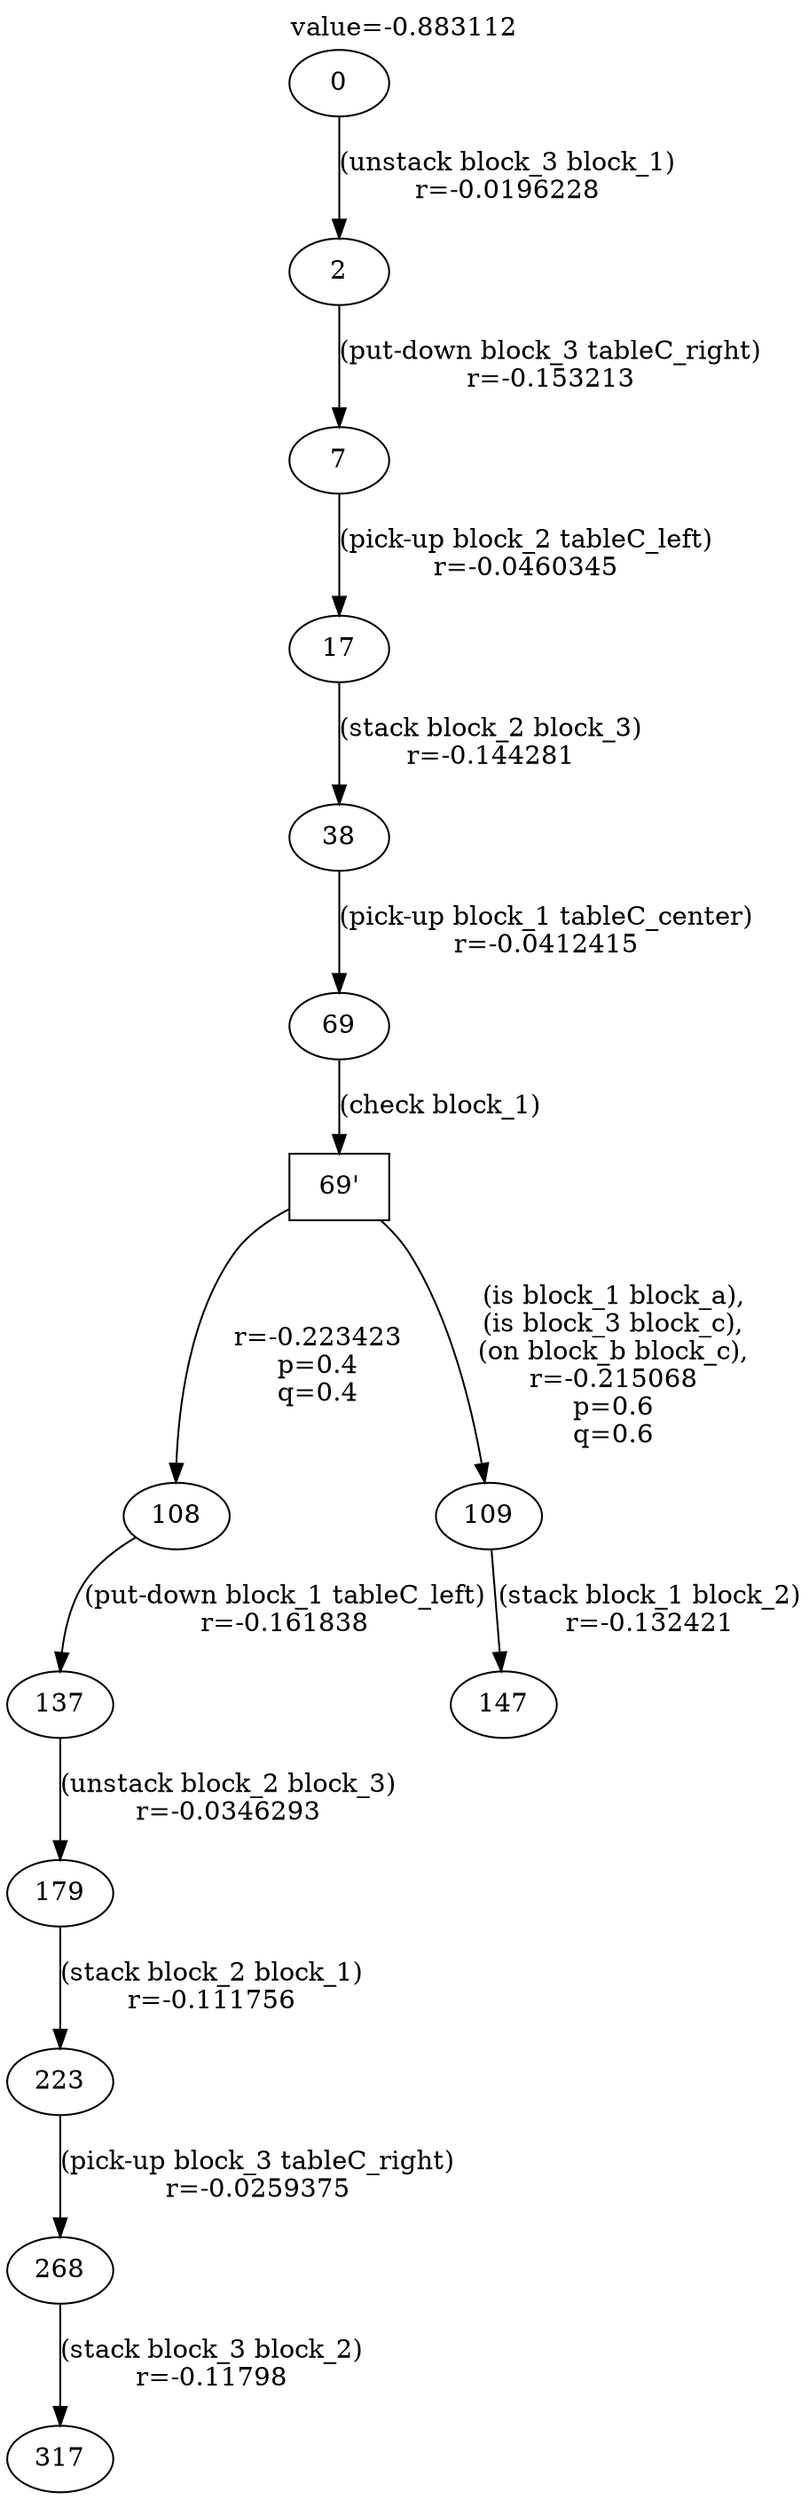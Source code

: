 digraph g{
label="value=-0.883112"
labelloc=top
0->2 [ label="(unstack block_3 block_1)
r=-0.0196228" ];
2->7 [ label="(put-down block_3 tableC_right)
r=-0.153213" ];
7->17 [ label="(pick-up block_2 tableC_left)
r=-0.0460345" ];
17->38 [ label="(stack block_2 block_3)
r=-0.144281" ];
38->69 [ label="(pick-up block_1 tableC_center)
r=-0.0412415" ];
"69'" [ shape=box ] ;
69->"69'" [ label="(check block_1)" ];
"69'"->108 [ label="
r=-0.223423
p=0.4
q=0.4" ];
108->137 [ label="(put-down block_1 tableC_left)
r=-0.161838" ];
137->179 [ label="(unstack block_2 block_3)
r=-0.0346293" ];
179->223 [ label="(stack block_2 block_1)
r=-0.111756" ];
223->268 [ label="(pick-up block_3 tableC_right)
r=-0.0259375" ];
268->317 [ label="(stack block_3 block_2)
r=-0.11798" ];
"69'"->109 [ label="
(is block_1 block_a),
(is block_3 block_c),
(on block_b block_c),
r=-0.215068
p=0.6
q=0.6" ];
109->147 [ label="(stack block_1 block_2)
r=-0.132421" ];
}
